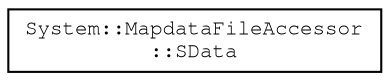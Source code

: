 digraph "Graphical Class Hierarchy"
{
 // LATEX_PDF_SIZE
  edge [fontname="FreeMono",fontsize="10",labelfontname="FreeMono",labelfontsize="10"];
  node [fontname="FreeMono",fontsize="10",shape=record];
  rankdir="LR";
  Node0 [label="System::MapdataFileAccessor\l::SData",height=0.2,width=0.4,color="black", fillcolor="white", style="filled",URL="$class_system_1_1_mapdata_file_accessor.html#struct_system_1_1_mapdata_file_accessor_1_1_s_data",tooltip=" "];
}
